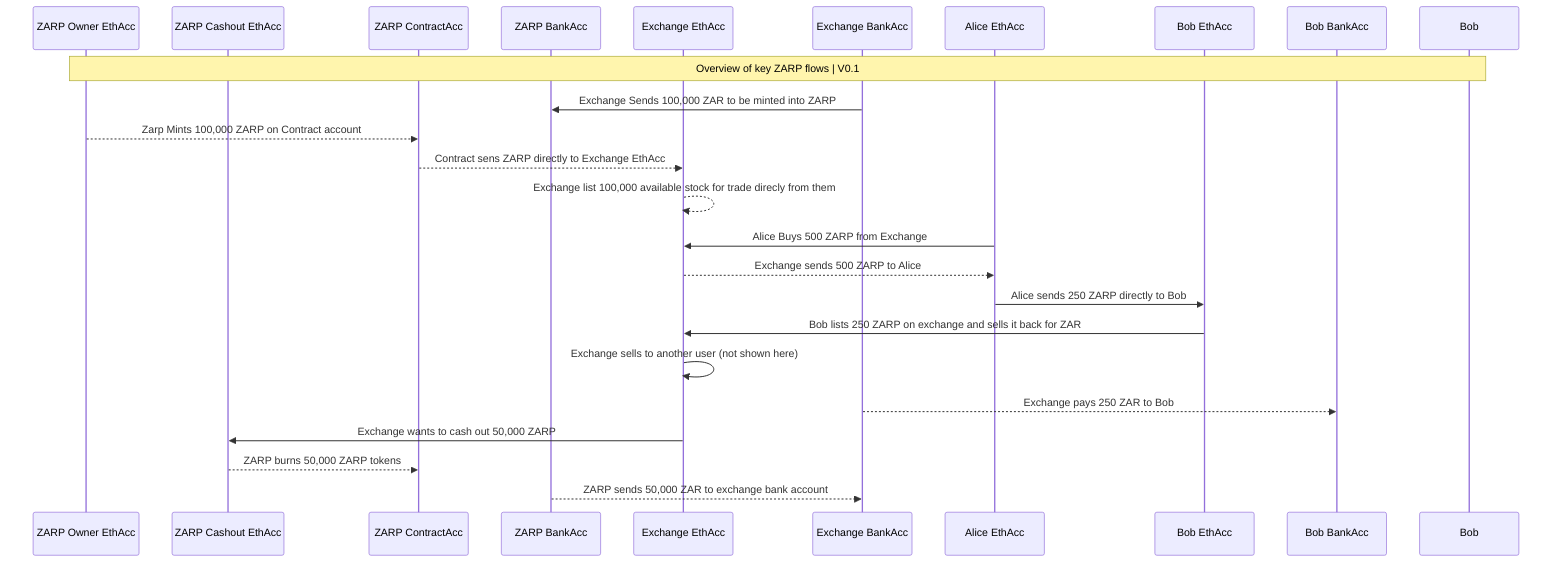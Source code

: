 sequenceDiagram
  participant ZARP Owner EthAcc
  participant ZARP Cashout EthAcc
  participant ZARP ContractAcc
  participant ZARP BankAcc
  participant Exchange EthAcc
  participant Exchange BankAcc
  participant Alice EthAcc
  participant Bob EthAcc
  participant Bob BankAcc

  Note over ZARP Owner EthAcc, Bob: Overview of key ZARP flows | V0.1

  Exchange BankAcc->>ZARP BankAcc: Exchange Sends 100,000 ZAR to be minted into ZARP
  ZARP Owner EthAcc-->>ZARP ContractAcc: Zarp Mints 100,000 ZARP on Contract account
  ZARP ContractAcc-->>Exchange EthAcc: Contract sens ZARP directly to Exchange EthAcc
  Exchange EthAcc-->>Exchange EthAcc: Exchange list 100,000 available stock for trade direcly from them
  Alice EthAcc->>Exchange EthAcc: Alice Buys 500 ZARP from Exchange
  Exchange EthAcc-->>Alice EthAcc: Exchange sends 500 ZARP to Alice
  Alice EthAcc->>Bob EthAcc: Alice sends 250 ZARP directly to Bob
  Bob EthAcc->>Exchange EthAcc: Bob lists 250 ZARP on exchange and sells it back for ZAR
  Exchange EthAcc->>Exchange EthAcc: Exchange sells to another user (not shown here)
  Exchange BankAcc-->>Bob BankAcc: Exchange pays 250 ZAR to Bob
  Exchange EthAcc->>ZARP Cashout EthAcc: Exchange wants to cash out 50,000 ZARP
  ZARP Cashout EthAcc-->>ZARP ContractAcc: ZARP burns 50,000 ZARP tokens
  ZARP BankAcc-->>Exchange BankAcc: ZARP sends 50,000 ZAR to exchange bank account